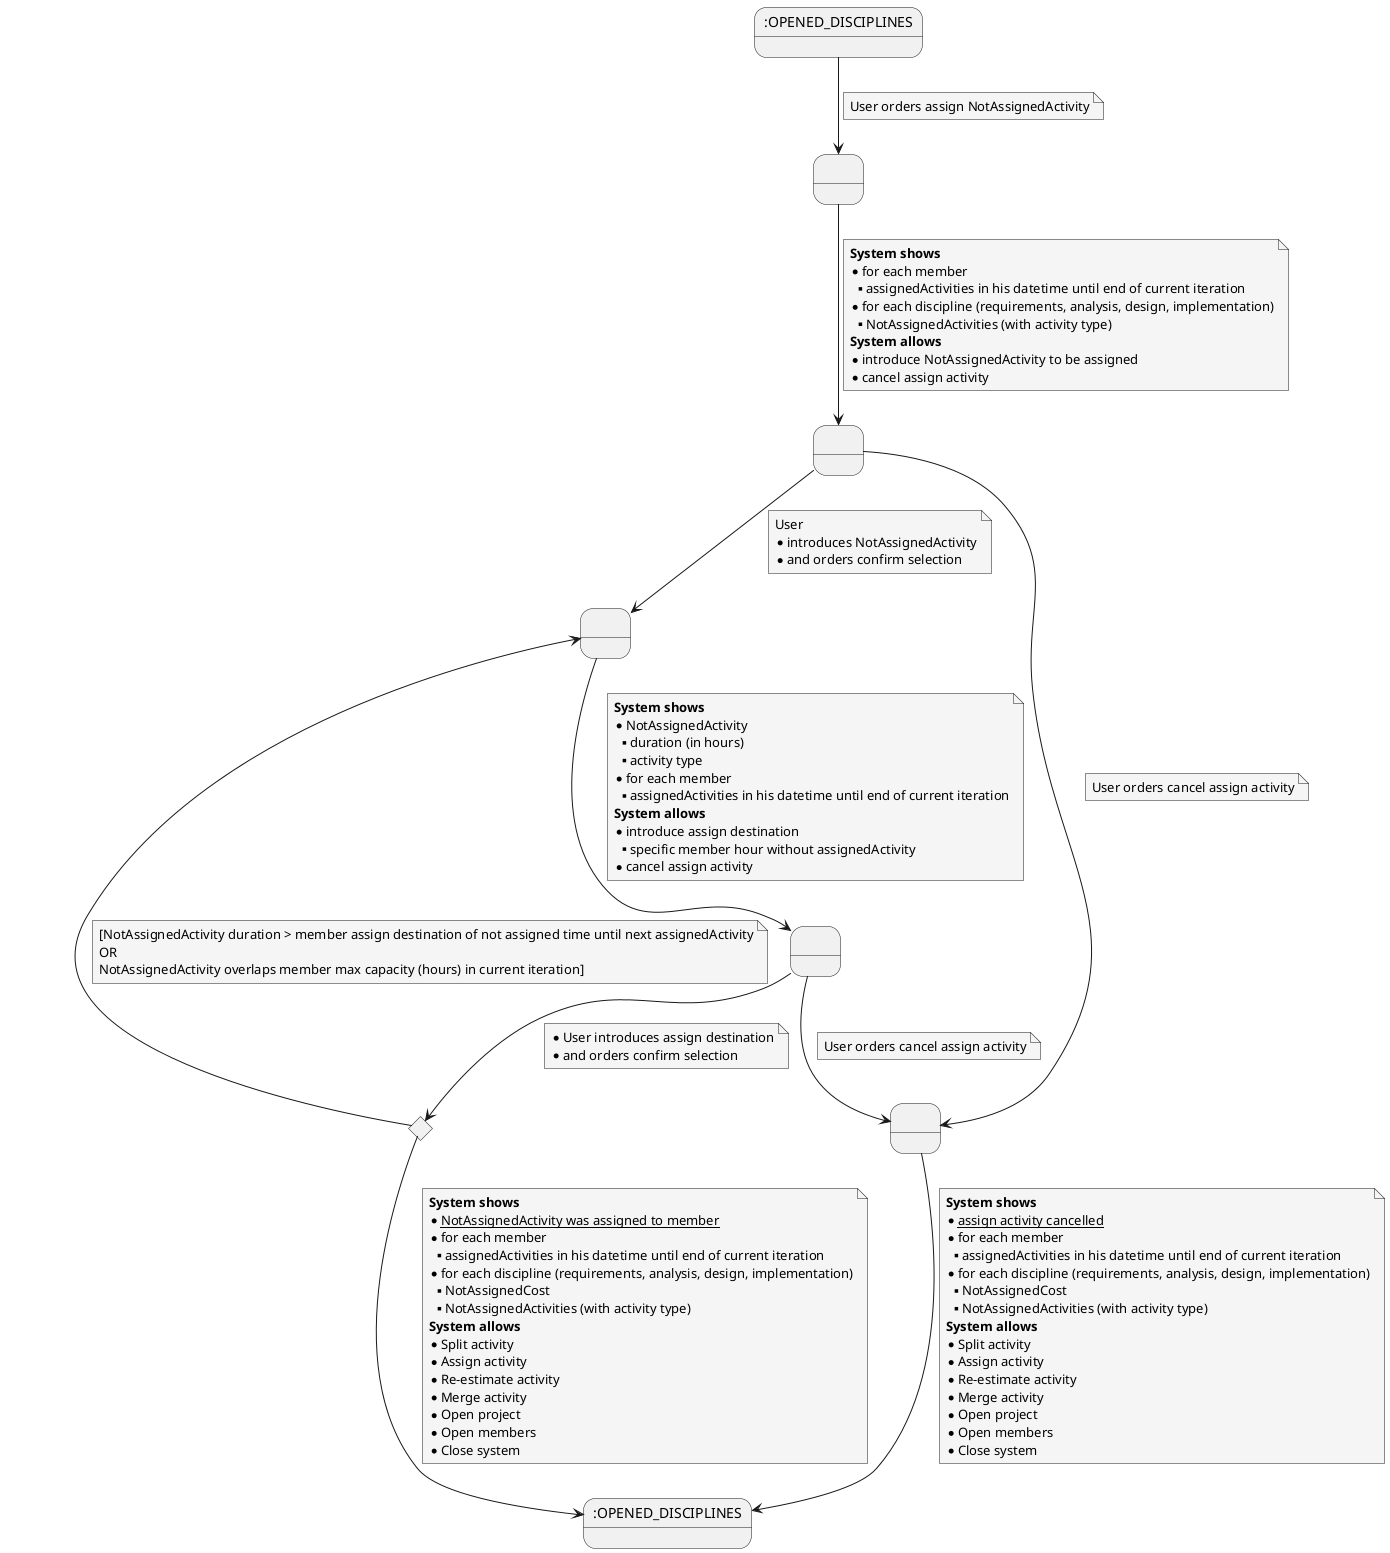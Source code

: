 @startuml
    skinparam {
        NoteBackgroundColor #whiteSmoke
    }

    state 0 as ":OPENED_DISCIPLINES"
    state 1 as " "
    state 5 as " "
    state 13 as " "
    state 14 as " "
    state 20 as " "
    state 15 <<choice>>
    state 12 as ":OPENED_DISCIPLINES"

    0 --> 1
    note on link
        User orders assign NotAssignedActivity
    end note

    1 --> 13
    note on link
    <b>System shows</b>
    * for each member
    **assignedActivities in his datetime until end of current iteration
    * for each discipline (requirements, analysis, design, implementation)
    ** NotAssignedActivities (with activity type)
    <b>System allows</b>
    * introduce NotAssignedActivity to be assigned
    * cancel assign activity
    end note

    13 --> 5
    note on link
        User
        * introduces NotAssignedActivity
        * and orders confirm selection
    end note

    13 --> 20
    note on link
        User orders cancel assign activity
    end note

    5 --> 14
    note on link
    <b>System shows</b>
    * NotAssignedActivity
    ** duration (in hours)
    ** activity type
    * for each member
    **assignedActivities in his datetime until end of current iteration
    <b>System allows</b>
    * introduce assign destination
    ** specific member hour without assignedActivity
    * cancel assign activity
    end note

    14 -down-> 15
    note on link
        * User introduces assign destination
        * and orders confirm selection
    end note

    14 --> 20
    note on link
    User orders cancel assign activity
    end note

    20 --> 12
    note on link
         <b>System shows</b>
         * __assign activity cancelled__
         * for each member
         **assignedActivities in his datetime until end of current iteration
         * for each discipline (requirements, analysis, design, implementation)
         ** NotAssignedCost
         ** NotAssignedActivities (with activity type)
         <b>System allows</b>
         * Split activity
         * Assign activity
         * Re-estimate activity
         * Merge activity
         * Open project
         * Open members
         * Close system
    end note

    15 --> 5
    note on link
        [NotAssignedActivity duration > member assign destination of not assigned time until next assignedActivity
        OR
        NotAssignedActivity overlaps member max capacity (hours) in current iteration]
    end note

    15 --> 12
    note on link
     <b>System shows</b>
     * __NotAssignedActivity was assigned to member__
     * for each member
     **assignedActivities in his datetime until end of current iteration
     * for each discipline (requirements, analysis, design, implementation)
     ** NotAssignedCost
     ** NotAssignedActivities (with activity type)
     <b>System allows</b>
     * Split activity
     * Assign activity
     * Re-estimate activity
     * Merge activity
     * Open project
     * Open members
     * Close system
     end note
@enduml

